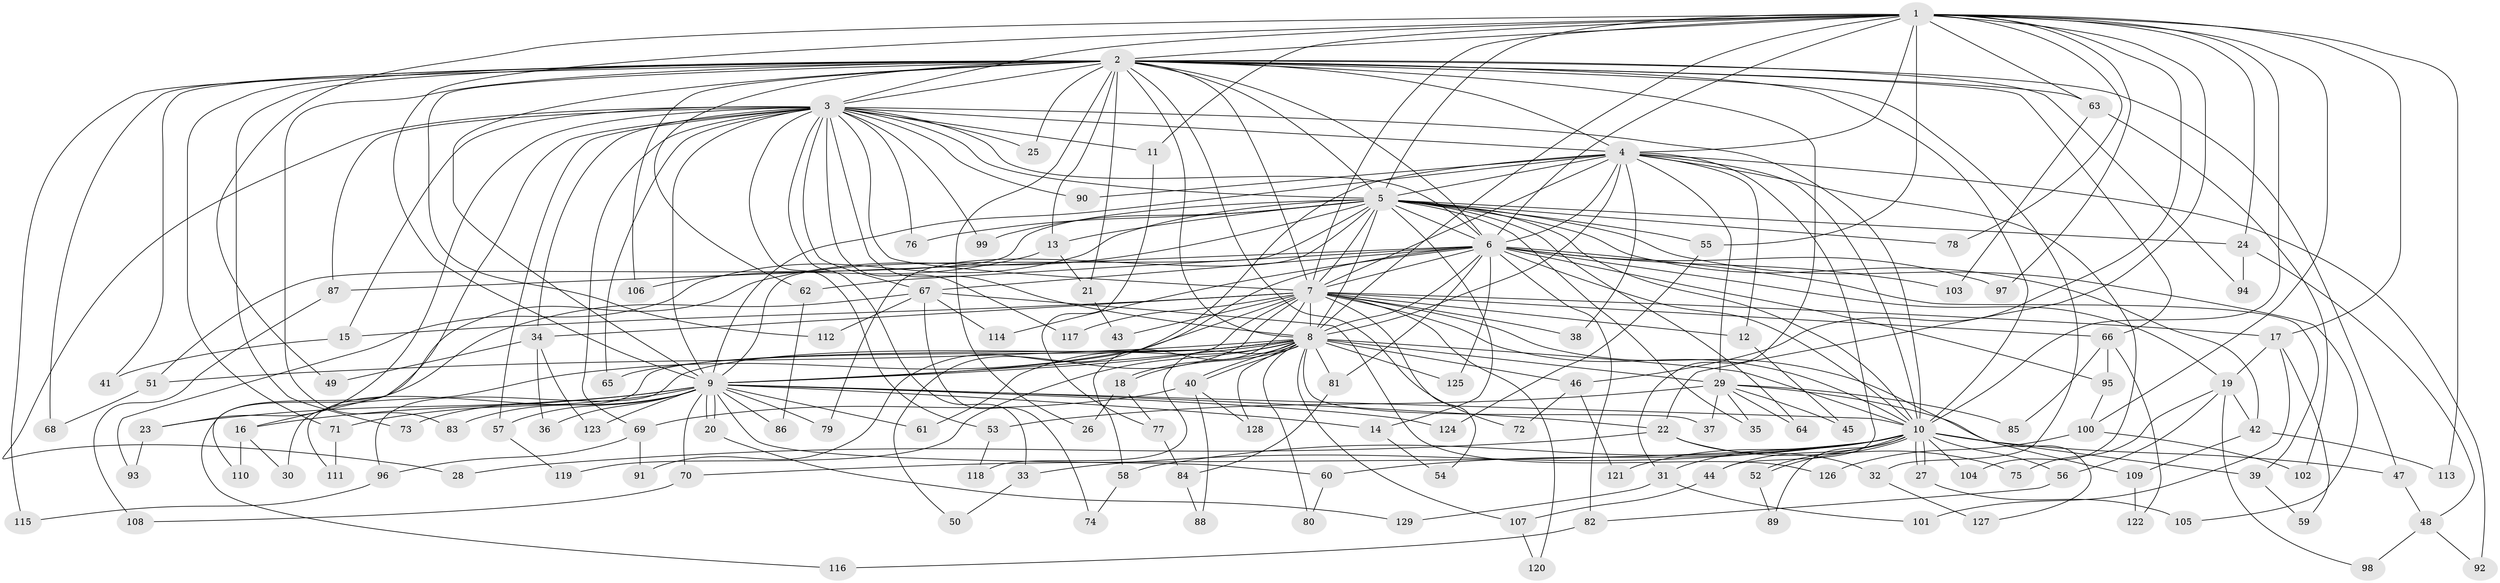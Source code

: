// Generated by graph-tools (version 1.1) at 2025/14/03/09/25 04:14:06]
// undirected, 129 vertices, 283 edges
graph export_dot {
graph [start="1"]
  node [color=gray90,style=filled];
  1;
  2;
  3;
  4;
  5;
  6;
  7;
  8;
  9;
  10;
  11;
  12;
  13;
  14;
  15;
  16;
  17;
  18;
  19;
  20;
  21;
  22;
  23;
  24;
  25;
  26;
  27;
  28;
  29;
  30;
  31;
  32;
  33;
  34;
  35;
  36;
  37;
  38;
  39;
  40;
  41;
  42;
  43;
  44;
  45;
  46;
  47;
  48;
  49;
  50;
  51;
  52;
  53;
  54;
  55;
  56;
  57;
  58;
  59;
  60;
  61;
  62;
  63;
  64;
  65;
  66;
  67;
  68;
  69;
  70;
  71;
  72;
  73;
  74;
  75;
  76;
  77;
  78;
  79;
  80;
  81;
  82;
  83;
  84;
  85;
  86;
  87;
  88;
  89;
  90;
  91;
  92;
  93;
  94;
  95;
  96;
  97;
  98;
  99;
  100;
  101;
  102;
  103;
  104;
  105;
  106;
  107;
  108;
  109;
  110;
  111;
  112;
  113;
  114;
  115;
  116;
  117;
  118;
  119;
  120;
  121;
  122;
  123;
  124;
  125;
  126;
  127;
  128;
  129;
  1 -- 2;
  1 -- 3;
  1 -- 4;
  1 -- 5;
  1 -- 6;
  1 -- 7;
  1 -- 8;
  1 -- 9;
  1 -- 10;
  1 -- 11;
  1 -- 17;
  1 -- 22;
  1 -- 24;
  1 -- 46;
  1 -- 49;
  1 -- 55;
  1 -- 63;
  1 -- 78;
  1 -- 97;
  1 -- 100;
  1 -- 113;
  2 -- 3;
  2 -- 4;
  2 -- 5;
  2 -- 6;
  2 -- 7;
  2 -- 8;
  2 -- 9;
  2 -- 10;
  2 -- 13;
  2 -- 21;
  2 -- 25;
  2 -- 26;
  2 -- 31;
  2 -- 32;
  2 -- 41;
  2 -- 47;
  2 -- 62;
  2 -- 63;
  2 -- 66;
  2 -- 68;
  2 -- 71;
  2 -- 72;
  2 -- 73;
  2 -- 83;
  2 -- 94;
  2 -- 106;
  2 -- 112;
  2 -- 115;
  3 -- 4;
  3 -- 5;
  3 -- 6;
  3 -- 7;
  3 -- 8;
  3 -- 9;
  3 -- 10;
  3 -- 11;
  3 -- 15;
  3 -- 16;
  3 -- 23;
  3 -- 25;
  3 -- 28;
  3 -- 33;
  3 -- 34;
  3 -- 53;
  3 -- 57;
  3 -- 65;
  3 -- 67;
  3 -- 69;
  3 -- 76;
  3 -- 87;
  3 -- 90;
  3 -- 99;
  3 -- 117;
  4 -- 5;
  4 -- 6;
  4 -- 7;
  4 -- 8;
  4 -- 9;
  4 -- 10;
  4 -- 12;
  4 -- 29;
  4 -- 38;
  4 -- 44;
  4 -- 90;
  4 -- 91;
  4 -- 92;
  4 -- 104;
  5 -- 6;
  5 -- 7;
  5 -- 8;
  5 -- 9;
  5 -- 10;
  5 -- 13;
  5 -- 14;
  5 -- 24;
  5 -- 35;
  5 -- 42;
  5 -- 51;
  5 -- 55;
  5 -- 64;
  5 -- 76;
  5 -- 78;
  5 -- 79;
  5 -- 93;
  5 -- 99;
  5 -- 105;
  5 -- 110;
  6 -- 7;
  6 -- 8;
  6 -- 9;
  6 -- 10;
  6 -- 19;
  6 -- 39;
  6 -- 62;
  6 -- 67;
  6 -- 81;
  6 -- 82;
  6 -- 87;
  6 -- 95;
  6 -- 97;
  6 -- 103;
  6 -- 114;
  6 -- 125;
  7 -- 8;
  7 -- 9;
  7 -- 10;
  7 -- 12;
  7 -- 15;
  7 -- 17;
  7 -- 30;
  7 -- 34;
  7 -- 38;
  7 -- 43;
  7 -- 50;
  7 -- 54;
  7 -- 58;
  7 -- 66;
  7 -- 117;
  7 -- 120;
  7 -- 127;
  8 -- 9;
  8 -- 10;
  8 -- 18;
  8 -- 18;
  8 -- 29;
  8 -- 37;
  8 -- 40;
  8 -- 40;
  8 -- 46;
  8 -- 51;
  8 -- 61;
  8 -- 65;
  8 -- 80;
  8 -- 81;
  8 -- 96;
  8 -- 107;
  8 -- 111;
  8 -- 118;
  8 -- 119;
  8 -- 125;
  8 -- 128;
  9 -- 10;
  9 -- 14;
  9 -- 16;
  9 -- 20;
  9 -- 20;
  9 -- 22;
  9 -- 23;
  9 -- 36;
  9 -- 57;
  9 -- 60;
  9 -- 61;
  9 -- 70;
  9 -- 71;
  9 -- 73;
  9 -- 79;
  9 -- 83;
  9 -- 86;
  9 -- 123;
  9 -- 124;
  10 -- 27;
  10 -- 27;
  10 -- 31;
  10 -- 33;
  10 -- 39;
  10 -- 44;
  10 -- 47;
  10 -- 52;
  10 -- 52;
  10 -- 56;
  10 -- 58;
  10 -- 60;
  10 -- 70;
  10 -- 89;
  10 -- 104;
  10 -- 121;
  11 -- 77;
  12 -- 45;
  13 -- 21;
  13 -- 106;
  14 -- 54;
  15 -- 41;
  16 -- 30;
  16 -- 110;
  17 -- 19;
  17 -- 59;
  17 -- 101;
  18 -- 26;
  18 -- 77;
  19 -- 42;
  19 -- 56;
  19 -- 75;
  19 -- 98;
  20 -- 129;
  21 -- 43;
  22 -- 28;
  22 -- 32;
  22 -- 75;
  23 -- 93;
  24 -- 48;
  24 -- 94;
  27 -- 105;
  29 -- 35;
  29 -- 37;
  29 -- 45;
  29 -- 53;
  29 -- 64;
  29 -- 85;
  29 -- 109;
  31 -- 101;
  31 -- 129;
  32 -- 127;
  33 -- 50;
  34 -- 36;
  34 -- 49;
  34 -- 123;
  39 -- 59;
  40 -- 69;
  40 -- 88;
  40 -- 128;
  42 -- 109;
  42 -- 113;
  44 -- 107;
  46 -- 72;
  46 -- 121;
  47 -- 48;
  48 -- 92;
  48 -- 98;
  51 -- 68;
  52 -- 89;
  53 -- 118;
  55 -- 124;
  56 -- 82;
  57 -- 119;
  58 -- 74;
  60 -- 80;
  62 -- 86;
  63 -- 102;
  63 -- 103;
  66 -- 85;
  66 -- 95;
  66 -- 122;
  67 -- 74;
  67 -- 112;
  67 -- 114;
  67 -- 116;
  67 -- 126;
  69 -- 91;
  69 -- 96;
  70 -- 108;
  71 -- 111;
  77 -- 84;
  81 -- 84;
  82 -- 116;
  84 -- 88;
  87 -- 108;
  95 -- 100;
  96 -- 115;
  100 -- 102;
  100 -- 126;
  107 -- 120;
  109 -- 122;
}
